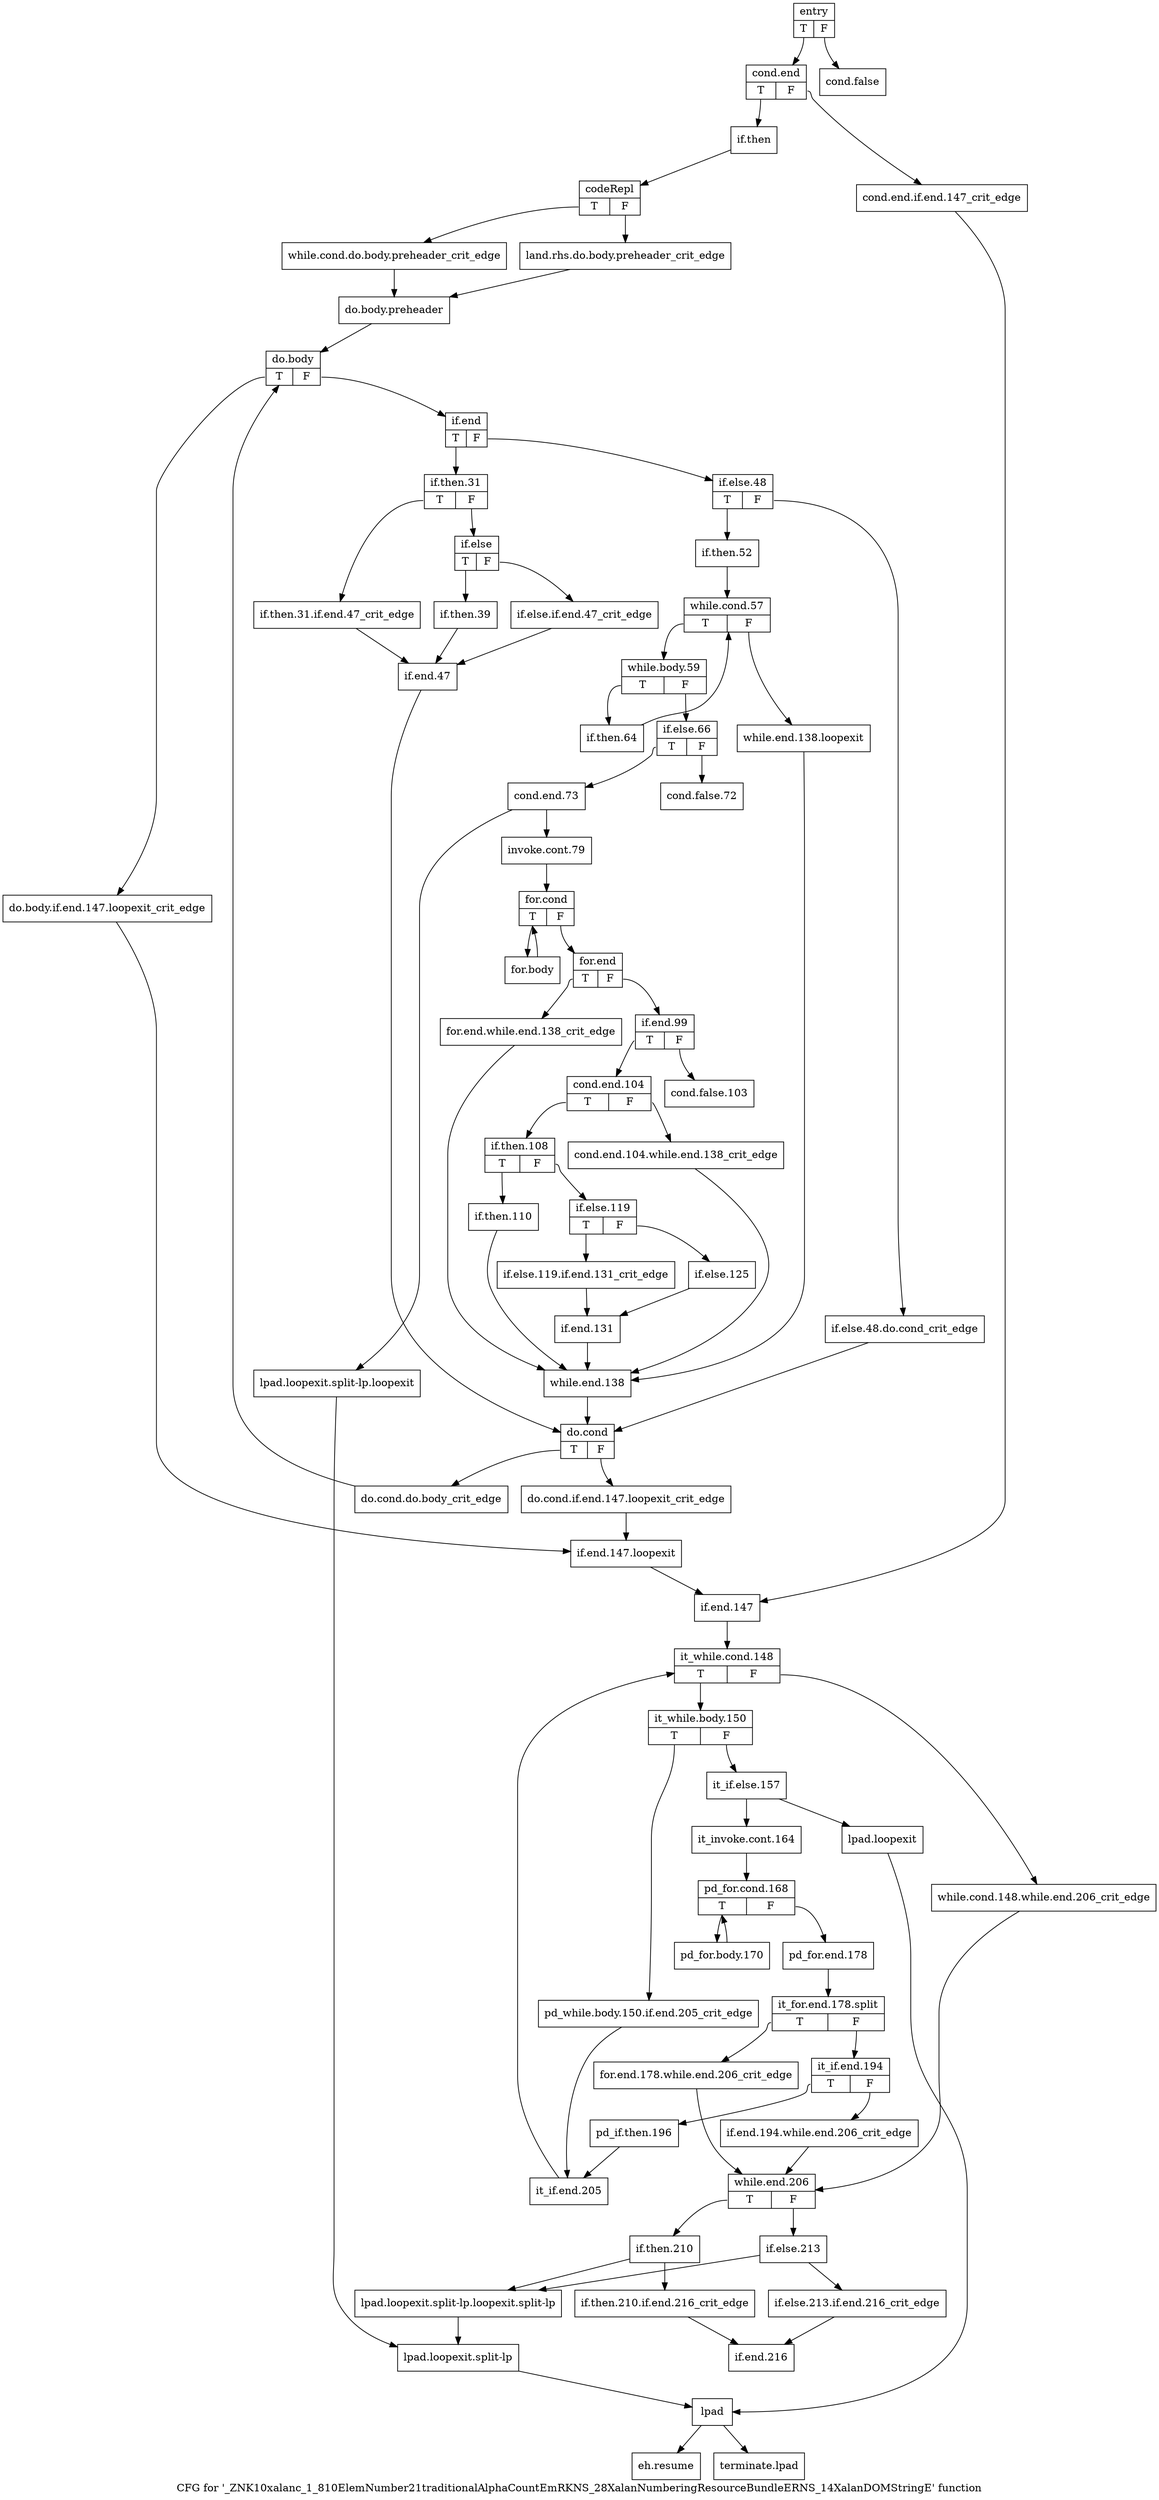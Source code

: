 digraph "CFG for '_ZNK10xalanc_1_810ElemNumber21traditionalAlphaCountEmRKNS_28XalanNumberingResourceBundleERNS_14XalanDOMStringE' function" {
	label="CFG for '_ZNK10xalanc_1_810ElemNumber21traditionalAlphaCountEmRKNS_28XalanNumberingResourceBundleERNS_14XalanDOMStringE' function";

	Node0x7259510 [shape=record,label="{entry|{<s0>T|<s1>F}}"];
	Node0x7259510:s0 -> Node0x7259740;
	Node0x7259510:s1 -> Node0x7259560;
	Node0x7259560 [shape=record,label="{cond.false}"];
	Node0x72595b0 [shape=record,label="{lpad.loopexit}"];
	Node0x72595b0 -> Node0x72596f0;
	Node0x7259600 [shape=record,label="{lpad.loopexit.split-lp.loopexit}"];
	Node0x7259600 -> Node0x72596a0;
	Node0x7259650 [shape=record,label="{lpad.loopexit.split-lp.loopexit.split-lp}"];
	Node0x7259650 -> Node0x72596a0;
	Node0x72596a0 [shape=record,label="{lpad.loopexit.split-lp}"];
	Node0x72596a0 -> Node0x72596f0;
	Node0x72596f0 [shape=record,label="{lpad}"];
	Node0x72596f0 -> Node0x725ac30;
	Node0x72596f0 -> Node0x725ac80;
	Node0x7259740 [shape=record,label="{cond.end|{<s0>T|<s1>F}}"];
	Node0x7259740:s0 -> Node0x72597e0;
	Node0x7259740:s1 -> Node0x7259790;
	Node0x7259790 [shape=record,label="{cond.end.if.end.147_crit_edge}"];
	Node0x7259790 -> Node0x725a5a0;
	Node0x72597e0 [shape=record,label="{if.then}"];
	Node0x72597e0 -> Node0x7259830;
	Node0x7259830 [shape=record,label="{codeRepl|{<s0>T|<s1>F}}"];
	Node0x7259830:s0 -> Node0x7259880;
	Node0x7259830:s1 -> Node0x72598d0;
	Node0x7259880 [shape=record,label="{while.cond.do.body.preheader_crit_edge}"];
	Node0x7259880 -> Node0x7259920;
	Node0x72598d0 [shape=record,label="{land.rhs.do.body.preheader_crit_edge}"];
	Node0x72598d0 -> Node0x7259920;
	Node0x7259920 [shape=record,label="{do.body.preheader}"];
	Node0x7259920 -> Node0x7259970;
	Node0x7259970 [shape=record,label="{do.body|{<s0>T|<s1>F}}"];
	Node0x7259970:s0 -> Node0x72599c0;
	Node0x7259970:s1 -> Node0x7259a10;
	Node0x72599c0 [shape=record,label="{do.body.if.end.147.loopexit_crit_edge}"];
	Node0x72599c0 -> Node0x725a550;
	Node0x7259a10 [shape=record,label="{if.end|{<s0>T|<s1>F}}"];
	Node0x7259a10:s0 -> Node0x7259a60;
	Node0x7259a10:s1 -> Node0x7259c40;
	Node0x7259a60 [shape=record,label="{if.then.31|{<s0>T|<s1>F}}"];
	Node0x7259a60:s0 -> Node0x7259ab0;
	Node0x7259a60:s1 -> Node0x7259b00;
	Node0x7259ab0 [shape=record,label="{if.then.31.if.end.47_crit_edge}"];
	Node0x7259ab0 -> Node0x7259bf0;
	Node0x7259b00 [shape=record,label="{if.else|{<s0>T|<s1>F}}"];
	Node0x7259b00:s0 -> Node0x7259ba0;
	Node0x7259b00:s1 -> Node0x7259b50;
	Node0x7259b50 [shape=record,label="{if.else.if.end.47_crit_edge}"];
	Node0x7259b50 -> Node0x7259bf0;
	Node0x7259ba0 [shape=record,label="{if.then.39}"];
	Node0x7259ba0 -> Node0x7259bf0;
	Node0x7259bf0 [shape=record,label="{if.end.47}"];
	Node0x7259bf0 -> Node0x725a460;
	Node0x7259c40 [shape=record,label="{if.else.48|{<s0>T|<s1>F}}"];
	Node0x7259c40:s0 -> Node0x7259ce0;
	Node0x7259c40:s1 -> Node0x7259c90;
	Node0x7259c90 [shape=record,label="{if.else.48.do.cond_crit_edge}"];
	Node0x7259c90 -> Node0x725a460;
	Node0x7259ce0 [shape=record,label="{if.then.52}"];
	Node0x7259ce0 -> Node0x7259d30;
	Node0x7259d30 [shape=record,label="{while.cond.57|{<s0>T|<s1>F}}"];
	Node0x7259d30:s0 -> Node0x7259d80;
	Node0x7259d30:s1 -> Node0x725a3c0;
	Node0x7259d80 [shape=record,label="{while.body.59|{<s0>T|<s1>F}}"];
	Node0x7259d80:s0 -> Node0x7259dd0;
	Node0x7259d80:s1 -> Node0x7259e20;
	Node0x7259dd0 [shape=record,label="{if.then.64}"];
	Node0x7259dd0 -> Node0x7259d30;
	Node0x7259e20 [shape=record,label="{if.else.66|{<s0>T|<s1>F}}"];
	Node0x7259e20:s0 -> Node0x7259ec0;
	Node0x7259e20:s1 -> Node0x7259e70;
	Node0x7259e70 [shape=record,label="{cond.false.72}"];
	Node0x7259ec0 [shape=record,label="{cond.end.73}"];
	Node0x7259ec0 -> Node0x7259f10;
	Node0x7259ec0 -> Node0x7259600;
	Node0x7259f10 [shape=record,label="{invoke.cont.79}"];
	Node0x7259f10 -> Node0x7259f60;
	Node0x7259f60 [shape=record,label="{for.cond|{<s0>T|<s1>F}}"];
	Node0x7259f60:s0 -> Node0x7259fb0;
	Node0x7259f60:s1 -> Node0x725a000;
	Node0x7259fb0 [shape=record,label="{for.body}"];
	Node0x7259fb0 -> Node0x7259f60;
	Node0x725a000 [shape=record,label="{for.end|{<s0>T|<s1>F}}"];
	Node0x725a000:s0 -> Node0x725a050;
	Node0x725a000:s1 -> Node0x725a0a0;
	Node0x725a050 [shape=record,label="{for.end.while.end.138_crit_edge}"];
	Node0x725a050 -> Node0x725a410;
	Node0x725a0a0 [shape=record,label="{if.end.99|{<s0>T|<s1>F}}"];
	Node0x725a0a0:s0 -> Node0x725a140;
	Node0x725a0a0:s1 -> Node0x725a0f0;
	Node0x725a0f0 [shape=record,label="{cond.false.103}"];
	Node0x725a140 [shape=record,label="{cond.end.104|{<s0>T|<s1>F}}"];
	Node0x725a140:s0 -> Node0x725a1e0;
	Node0x725a140:s1 -> Node0x725a190;
	Node0x725a190 [shape=record,label="{cond.end.104.while.end.138_crit_edge}"];
	Node0x725a190 -> Node0x725a410;
	Node0x725a1e0 [shape=record,label="{if.then.108|{<s0>T|<s1>F}}"];
	Node0x725a1e0:s0 -> Node0x725a230;
	Node0x725a1e0:s1 -> Node0x725a280;
	Node0x725a230 [shape=record,label="{if.then.110}"];
	Node0x725a230 -> Node0x725a410;
	Node0x725a280 [shape=record,label="{if.else.119|{<s0>T|<s1>F}}"];
	Node0x725a280:s0 -> Node0x725a2d0;
	Node0x725a280:s1 -> Node0x725a320;
	Node0x725a2d0 [shape=record,label="{if.else.119.if.end.131_crit_edge}"];
	Node0x725a2d0 -> Node0x725a370;
	Node0x725a320 [shape=record,label="{if.else.125}"];
	Node0x725a320 -> Node0x725a370;
	Node0x725a370 [shape=record,label="{if.end.131}"];
	Node0x725a370 -> Node0x725a410;
	Node0x725a3c0 [shape=record,label="{while.end.138.loopexit}"];
	Node0x725a3c0 -> Node0x725a410;
	Node0x725a410 [shape=record,label="{while.end.138}"];
	Node0x725a410 -> Node0x725a460;
	Node0x725a460 [shape=record,label="{do.cond|{<s0>T|<s1>F}}"];
	Node0x725a460:s0 -> Node0x725a500;
	Node0x725a460:s1 -> Node0x725a4b0;
	Node0x725a4b0 [shape=record,label="{do.cond.if.end.147.loopexit_crit_edge}"];
	Node0x725a4b0 -> Node0x725a550;
	Node0x725a500 [shape=record,label="{do.cond.do.body_crit_edge}"];
	Node0x725a500 -> Node0x7259970;
	Node0x725a550 [shape=record,label="{if.end.147.loopexit}"];
	Node0x725a550 -> Node0x725a5a0;
	Node0x725a5a0 [shape=record,label="{if.end.147}"];
	Node0x725a5a0 -> Node0x725a5f0;
	Node0x725a5f0 [shape=record,label="{it_while.cond.148|{<s0>T|<s1>F}}"];
	Node0x725a5f0:s0 -> Node0x725a690;
	Node0x725a5f0:s1 -> Node0x725a640;
	Node0x725a640 [shape=record,label="{while.cond.148.while.end.206_crit_edge}"];
	Node0x725a640 -> Node0x725aa50;
	Node0x725a690 [shape=record,label="{it_while.body.150|{<s0>T|<s1>F}}"];
	Node0x725a690:s0 -> Node0x725a6e0;
	Node0x725a690:s1 -> Node0x725a730;
	Node0x725a6e0 [shape=record,label="{pd_while.body.150.if.end.205_crit_edge}"];
	Node0x725a6e0 -> Node0x725aa00;
	Node0x725a730 [shape=record,label="{it_if.else.157}"];
	Node0x725a730 -> Node0x725a780;
	Node0x725a730 -> Node0x72595b0;
	Node0x725a780 [shape=record,label="{it_invoke.cont.164}"];
	Node0x725a780 -> Node0x725a7d0;
	Node0x725a7d0 [shape=record,label="{pd_for.cond.168|{<s0>T|<s1>F}}"];
	Node0x725a7d0:s0 -> Node0x725a820;
	Node0x725a7d0:s1 -> Node0x725a870;
	Node0x725a820 [shape=record,label="{pd_for.body.170}"];
	Node0x725a820 -> Node0x725a7d0;
	Node0x725a870 [shape=record,label="{pd_for.end.178}"];
	Node0x725a870 -> Node0xbff3010;
	Node0xbff3010 [shape=record,label="{it_for.end.178.split|{<s0>T|<s1>F}}"];
	Node0xbff3010:s0 -> Node0x725a8c0;
	Node0xbff3010:s1 -> Node0x725a910;
	Node0x725a8c0 [shape=record,label="{for.end.178.while.end.206_crit_edge}"];
	Node0x725a8c0 -> Node0x725aa50;
	Node0x725a910 [shape=record,label="{it_if.end.194|{<s0>T|<s1>F}}"];
	Node0x725a910:s0 -> Node0x725a9b0;
	Node0x725a910:s1 -> Node0x725a960;
	Node0x725a960 [shape=record,label="{if.end.194.while.end.206_crit_edge}"];
	Node0x725a960 -> Node0x725aa50;
	Node0x725a9b0 [shape=record,label="{pd_if.then.196}"];
	Node0x725a9b0 -> Node0x725aa00;
	Node0x725aa00 [shape=record,label="{it_if.end.205}"];
	Node0x725aa00 -> Node0x725a5f0;
	Node0x725aa50 [shape=record,label="{while.end.206|{<s0>T|<s1>F}}"];
	Node0x725aa50:s0 -> Node0x725aaa0;
	Node0x725aa50:s1 -> Node0x725ab40;
	Node0x725aaa0 [shape=record,label="{if.then.210}"];
	Node0x725aaa0 -> Node0x725aaf0;
	Node0x725aaa0 -> Node0x7259650;
	Node0x725aaf0 [shape=record,label="{if.then.210.if.end.216_crit_edge}"];
	Node0x725aaf0 -> Node0x725abe0;
	Node0x725ab40 [shape=record,label="{if.else.213}"];
	Node0x725ab40 -> Node0x725ab90;
	Node0x725ab40 -> Node0x7259650;
	Node0x725ab90 [shape=record,label="{if.else.213.if.end.216_crit_edge}"];
	Node0x725ab90 -> Node0x725abe0;
	Node0x725abe0 [shape=record,label="{if.end.216}"];
	Node0x725ac30 [shape=record,label="{eh.resume}"];
	Node0x725ac80 [shape=record,label="{terminate.lpad}"];
}

